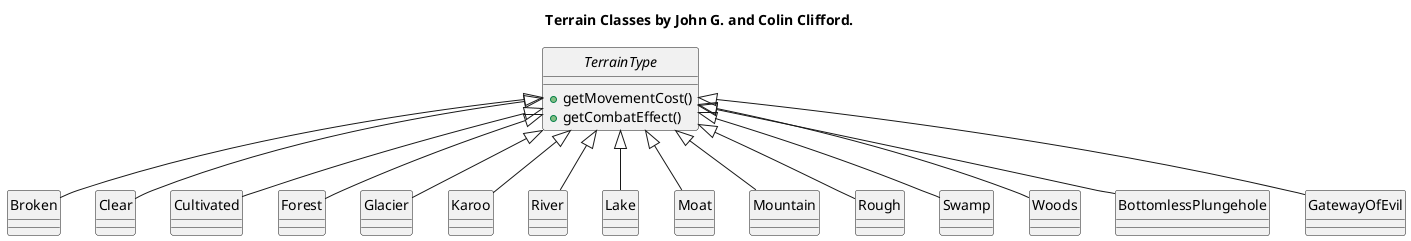 @startuml
title Terrain Classes by John G. and Colin Clifford.
hide circle

interface TerrainType {
+getMovementCost()
+getCombatEffect()
}

TerrainType <|-- Broken
TerrainType <|-- Clear
TerrainType <|-- Cultivated
TerrainType <|-- Forest
TerrainType <|-- Glacier
TerrainType <|-- Karoo
TerrainType <|-- River
TerrainType <|-- Lake
TerrainType <|-- Moat
TerrainType <|-- Mountain
TerrainType <|-- Rough
TerrainType <|-- Swamp
TerrainType <|-- Woods
TerrainType <|-- BottomlessPlungehole
TerrainType <|-- GatewayOfEvil

@enduml
